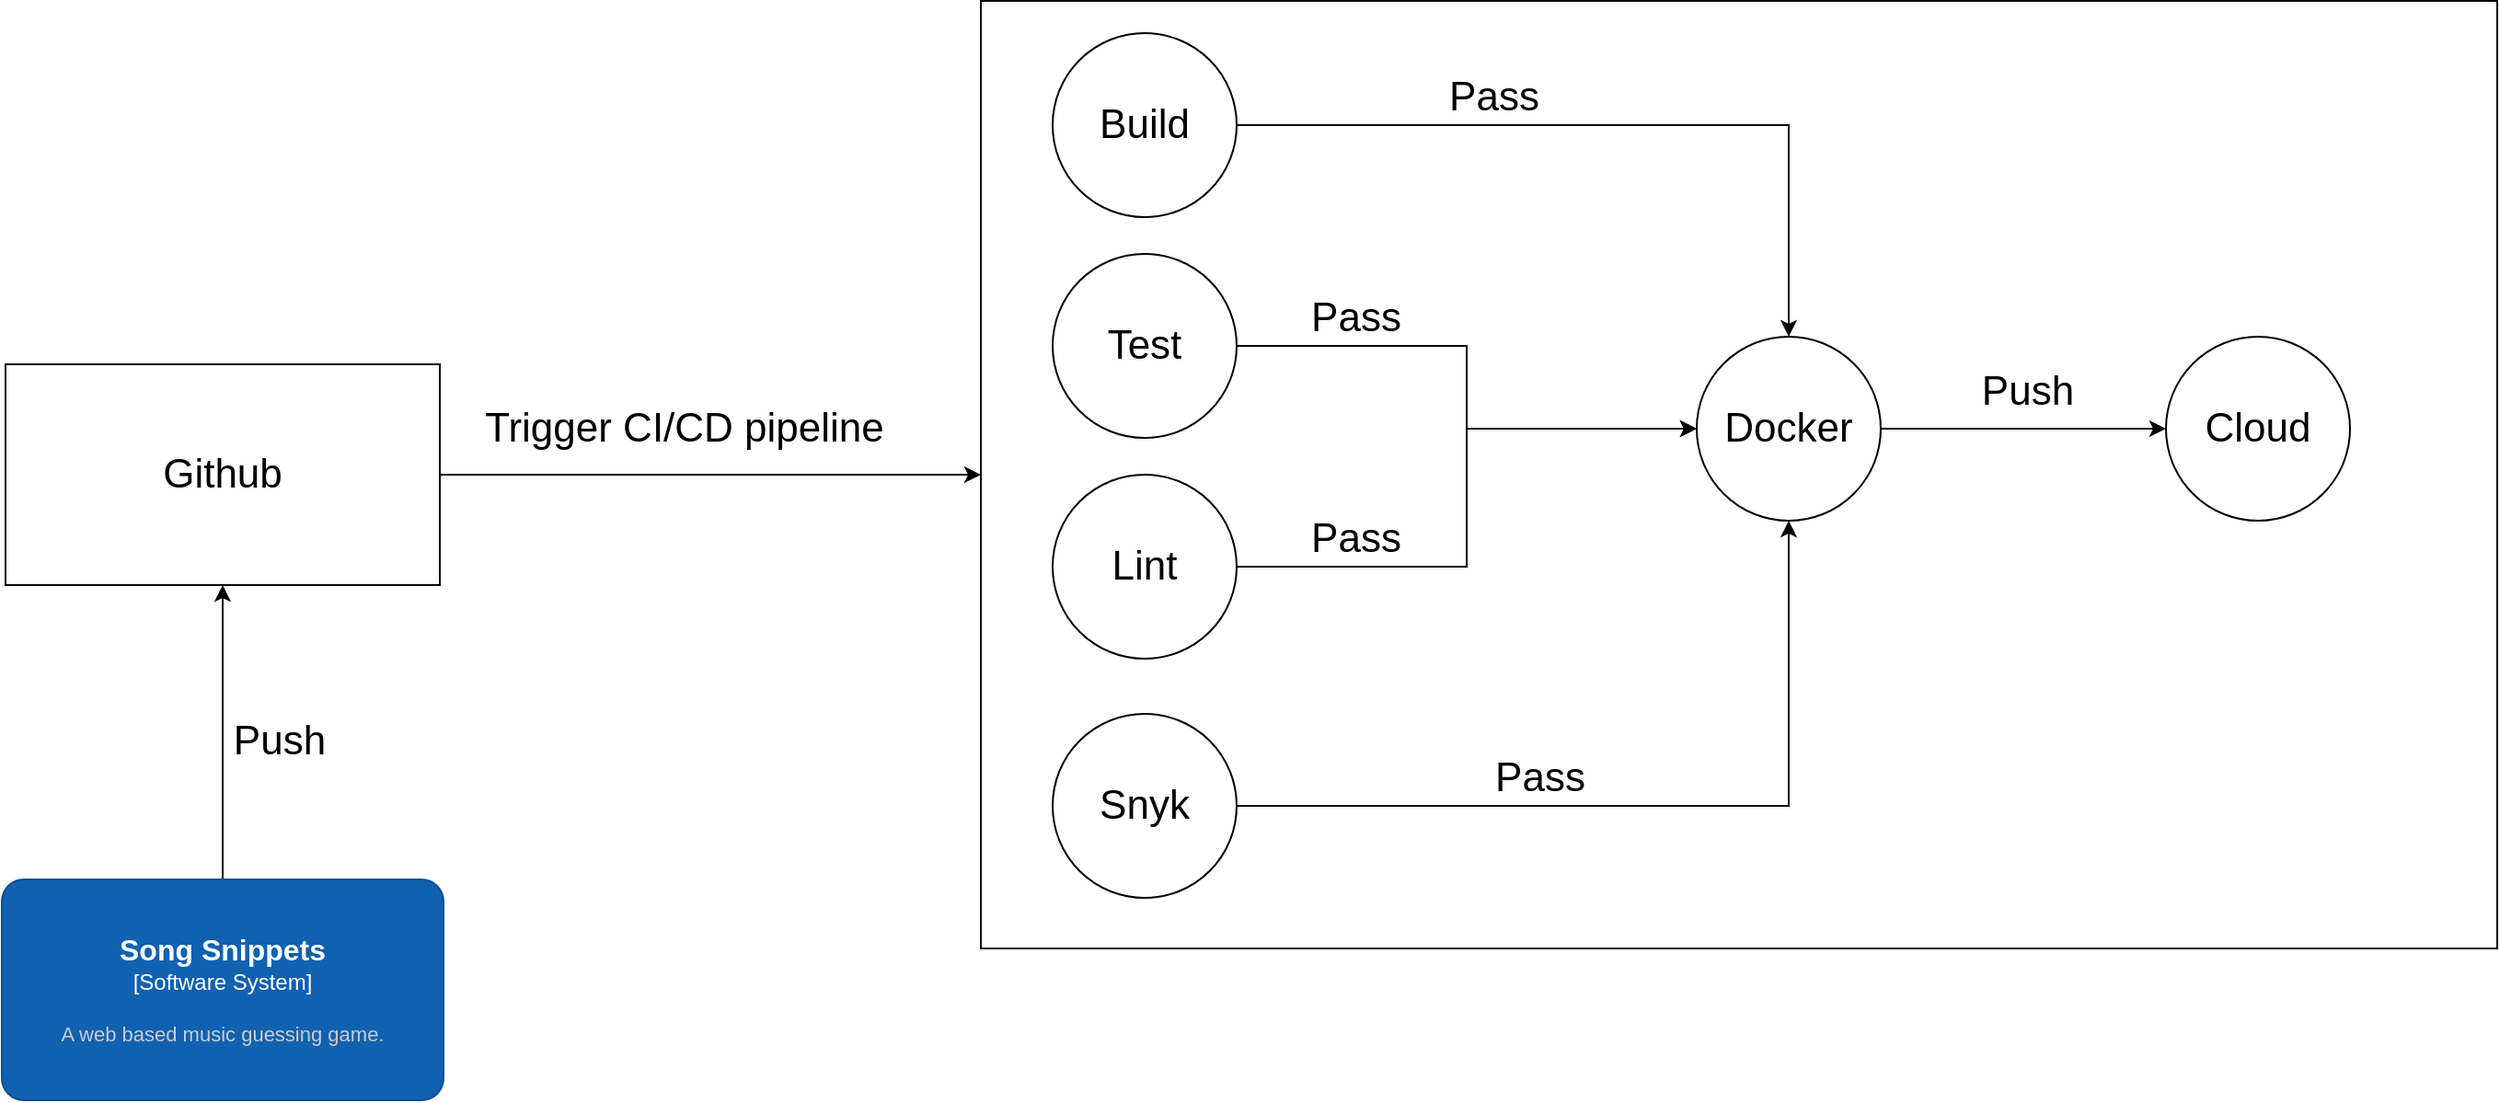 <mxfile version="24.8.4">
  <diagram name="Page-1" id="RVRdRL7vLZJ8BDP7MqQr">
    <mxGraphModel dx="1615" dy="1984" grid="1" gridSize="10" guides="1" tooltips="1" connect="1" arrows="1" fold="1" page="1" pageScale="1" pageWidth="827" pageHeight="1169" math="0" shadow="0">
      <root>
        <mxCell id="0" />
        <mxCell id="1" parent="0" />
        <mxCell id="3AiJn113C2eabqiWwvcP-3" style="edgeStyle=orthogonalEdgeStyle;rounded=0;orthogonalLoop=1;jettySize=auto;html=1;exitX=0.5;exitY=0;exitDx=0;exitDy=0;exitPerimeter=0;entryX=0.5;entryY=1;entryDx=0;entryDy=0;" parent="1" source="3AiJn113C2eabqiWwvcP-1" target="3AiJn113C2eabqiWwvcP-2" edge="1">
          <mxGeometry relative="1" as="geometry" />
        </mxCell>
        <object placeholders="1" c4Name="Song Snippets" c4Type="Software System" c4Description="A web based music guessing game." label="&lt;font style=&quot;font-size: 16px&quot;&gt;&lt;b&gt;%c4Name%&lt;/b&gt;&lt;/font&gt;&lt;div&gt;[%c4Type%]&lt;/div&gt;&lt;br&gt;&lt;div&gt;&lt;font style=&quot;font-size: 11px&quot;&gt;&lt;font color=&quot;#cccccc&quot;&gt;%c4Description%&lt;/font&gt;&lt;/div&gt;" id="3AiJn113C2eabqiWwvcP-1">
          <mxCell style="rounded=1;whiteSpace=wrap;html=1;labelBackgroundColor=none;fillColor=#1061B0;fontColor=#ffffff;align=center;arcSize=10;strokeColor=#0D5091;metaEdit=1;resizable=0;points=[[0.25,0,0],[0.5,0,0],[0.75,0,0],[1,0.25,0],[1,0.5,0],[1,0.75,0],[0.75,1,0],[0.5,1,0],[0.25,1,0],[0,0.75,0],[0,0.5,0],[0,0.25,0]];" parent="1" vertex="1">
            <mxGeometry x="174" y="270" width="240" height="120" as="geometry" />
          </mxCell>
        </object>
        <mxCell id="3AiJn113C2eabqiWwvcP-8" style="edgeStyle=orthogonalEdgeStyle;rounded=0;orthogonalLoop=1;jettySize=auto;html=1;exitX=1;exitY=0.5;exitDx=0;exitDy=0;entryX=0;entryY=0.5;entryDx=0;entryDy=0;" parent="1" source="3AiJn113C2eabqiWwvcP-2" target="3AiJn113C2eabqiWwvcP-7" edge="1">
          <mxGeometry relative="1" as="geometry" />
        </mxCell>
        <mxCell id="3AiJn113C2eabqiWwvcP-2" value="" style="rounded=0;whiteSpace=wrap;html=1;" parent="1" vertex="1">
          <mxGeometry x="176" y="-10" width="236" height="120" as="geometry" />
        </mxCell>
        <mxCell id="3AiJn113C2eabqiWwvcP-4" value="&lt;font style=&quot;font-size: 22px;&quot;&gt;Github&lt;/font&gt;" style="text;html=1;align=center;verticalAlign=middle;whiteSpace=wrap;rounded=0;" parent="1" vertex="1">
          <mxGeometry x="229" y="25" width="130" height="50" as="geometry" />
        </mxCell>
        <mxCell id="3AiJn113C2eabqiWwvcP-6" value="&lt;font style=&quot;font-size: 22px;&quot;&gt;Push&lt;/font&gt;" style="text;html=1;align=center;verticalAlign=middle;whiteSpace=wrap;rounded=0;" parent="1" vertex="1">
          <mxGeometry x="260" y="170" width="130" height="50" as="geometry" />
        </mxCell>
        <mxCell id="3AiJn113C2eabqiWwvcP-7" value="" style="rounded=0;whiteSpace=wrap;html=1;" parent="1" vertex="1">
          <mxGeometry x="706" y="-207.5" width="824" height="515" as="geometry" />
        </mxCell>
        <mxCell id="3AiJn113C2eabqiWwvcP-9" value="&lt;font style=&quot;font-size: 22px;&quot;&gt;Trigger CI/CD pipeline&lt;/font&gt;" style="text;html=1;align=center;verticalAlign=middle;whiteSpace=wrap;rounded=0;" parent="1" vertex="1">
          <mxGeometry x="410" width="270" height="50" as="geometry" />
        </mxCell>
        <mxCell id="AiiIwdQfmI5lRGGqSkhQ-5" style="edgeStyle=orthogonalEdgeStyle;rounded=0;orthogonalLoop=1;jettySize=auto;html=1;" edge="1" parent="1" source="3AiJn113C2eabqiWwvcP-10" target="3AiJn113C2eabqiWwvcP-21">
          <mxGeometry relative="1" as="geometry" />
        </mxCell>
        <mxCell id="3AiJn113C2eabqiWwvcP-10" value="" style="ellipse;whiteSpace=wrap;html=1;aspect=fixed;" parent="1" vertex="1">
          <mxGeometry x="745" y="-190" width="100" height="100" as="geometry" />
        </mxCell>
        <mxCell id="3AiJn113C2eabqiWwvcP-11" value="&lt;span style=&quot;font-size: 22px;&quot;&gt;Build&lt;/span&gt;" style="text;html=1;align=center;verticalAlign=middle;whiteSpace=wrap;rounded=0;" parent="1" vertex="1">
          <mxGeometry x="730" y="-165" width="130" height="50" as="geometry" />
        </mxCell>
        <mxCell id="AiiIwdQfmI5lRGGqSkhQ-6" style="edgeStyle=orthogonalEdgeStyle;rounded=0;orthogonalLoop=1;jettySize=auto;html=1;entryX=0;entryY=0.5;entryDx=0;entryDy=0;" edge="1" parent="1" source="3AiJn113C2eabqiWwvcP-12" target="3AiJn113C2eabqiWwvcP-21">
          <mxGeometry relative="1" as="geometry" />
        </mxCell>
        <mxCell id="3AiJn113C2eabqiWwvcP-12" value="" style="ellipse;whiteSpace=wrap;html=1;aspect=fixed;" parent="1" vertex="1">
          <mxGeometry x="745" y="-70" width="100" height="100" as="geometry" />
        </mxCell>
        <mxCell id="3AiJn113C2eabqiWwvcP-14" value="&lt;span style=&quot;font-size: 22px;&quot;&gt;Pass&lt;/span&gt;" style="text;html=1;align=center;verticalAlign=middle;whiteSpace=wrap;rounded=0;" parent="1" vertex="1">
          <mxGeometry x="920" y="-180" width="130" height="50" as="geometry" />
        </mxCell>
        <mxCell id="AiiIwdQfmI5lRGGqSkhQ-7" style="edgeStyle=orthogonalEdgeStyle;rounded=0;orthogonalLoop=1;jettySize=auto;html=1;" edge="1" parent="1" source="3AiJn113C2eabqiWwvcP-15" target="3AiJn113C2eabqiWwvcP-21">
          <mxGeometry relative="1" as="geometry" />
        </mxCell>
        <mxCell id="3AiJn113C2eabqiWwvcP-15" value="" style="ellipse;whiteSpace=wrap;html=1;aspect=fixed;" parent="1" vertex="1">
          <mxGeometry x="745" y="50" width="100" height="100" as="geometry" />
        </mxCell>
        <mxCell id="3AiJn113C2eabqiWwvcP-17" value="&lt;span style=&quot;font-size: 22px;&quot;&gt;Test&lt;/span&gt;" style="text;html=1;align=center;verticalAlign=middle;whiteSpace=wrap;rounded=0;" parent="1" vertex="1">
          <mxGeometry x="730" y="-45" width="130" height="50" as="geometry" />
        </mxCell>
        <mxCell id="3AiJn113C2eabqiWwvcP-18" value="&lt;span style=&quot;font-size: 22px;&quot;&gt;Lint&lt;/span&gt;" style="text;html=1;align=center;verticalAlign=middle;whiteSpace=wrap;rounded=0;" parent="1" vertex="1">
          <mxGeometry x="730" y="75" width="130" height="50" as="geometry" />
        </mxCell>
        <mxCell id="3AiJn113C2eabqiWwvcP-19" value="&lt;span style=&quot;font-size: 22px;&quot;&gt;Pass&lt;/span&gt;" style="text;html=1;align=center;verticalAlign=middle;whiteSpace=wrap;rounded=0;" parent="1" vertex="1">
          <mxGeometry x="845" y="60" width="130" height="50" as="geometry" />
        </mxCell>
        <mxCell id="3AiJn113C2eabqiWwvcP-21" value="" style="ellipse;whiteSpace=wrap;html=1;aspect=fixed;" parent="1" vertex="1">
          <mxGeometry x="1095" y="-25" width="100" height="100" as="geometry" />
        </mxCell>
        <mxCell id="3AiJn113C2eabqiWwvcP-23" value="&lt;span style=&quot;font-size: 22px;&quot;&gt;Pass&lt;/span&gt;" style="text;html=1;align=center;verticalAlign=middle;whiteSpace=wrap;rounded=0;" parent="1" vertex="1">
          <mxGeometry x="930" y="190" width="160" height="50" as="geometry" />
        </mxCell>
        <mxCell id="3AiJn113C2eabqiWwvcP-24" value="&lt;span style=&quot;font-size: 22px;&quot;&gt;Docker&lt;/span&gt;" style="text;html=1;align=center;verticalAlign=middle;whiteSpace=wrap;rounded=0;" parent="1" vertex="1">
          <mxGeometry x="1080" width="130" height="50" as="geometry" />
        </mxCell>
        <mxCell id="3AiJn113C2eabqiWwvcP-25" value="" style="ellipse;whiteSpace=wrap;html=1;aspect=fixed;" parent="1" vertex="1">
          <mxGeometry x="1350" y="-25" width="100" height="100" as="geometry" />
        </mxCell>
        <mxCell id="3AiJn113C2eabqiWwvcP-27" value="&lt;span style=&quot;font-size: 22px;&quot;&gt;Push&lt;/span&gt;" style="text;html=1;align=center;verticalAlign=middle;whiteSpace=wrap;rounded=0;" parent="1" vertex="1">
          <mxGeometry x="1210" y="-20" width="130" height="50" as="geometry" />
        </mxCell>
        <mxCell id="3AiJn113C2eabqiWwvcP-28" value="&lt;span style=&quot;font-size: 22px;&quot;&gt;Cloud&lt;/span&gt;" style="text;html=1;align=center;verticalAlign=middle;whiteSpace=wrap;rounded=0;" parent="1" vertex="1">
          <mxGeometry x="1335" width="130" height="50" as="geometry" />
        </mxCell>
        <mxCell id="AiiIwdQfmI5lRGGqSkhQ-8" style="edgeStyle=orthogonalEdgeStyle;rounded=0;orthogonalLoop=1;jettySize=auto;html=1;entryX=0.5;entryY=1;entryDx=0;entryDy=0;" edge="1" parent="1" source="AiiIwdQfmI5lRGGqSkhQ-3" target="3AiJn113C2eabqiWwvcP-21">
          <mxGeometry relative="1" as="geometry" />
        </mxCell>
        <mxCell id="AiiIwdQfmI5lRGGqSkhQ-3" value="" style="ellipse;whiteSpace=wrap;html=1;aspect=fixed;" vertex="1" parent="1">
          <mxGeometry x="745" y="180" width="100" height="100" as="geometry" />
        </mxCell>
        <mxCell id="AiiIwdQfmI5lRGGqSkhQ-2" value="&lt;span style=&quot;font-size: 22px;&quot;&gt;Snyk&lt;/span&gt;" style="text;html=1;align=center;verticalAlign=middle;whiteSpace=wrap;rounded=0;" vertex="1" parent="1">
          <mxGeometry x="730" y="205" width="130" height="50" as="geometry" />
        </mxCell>
        <mxCell id="AiiIwdQfmI5lRGGqSkhQ-4" value="&lt;span style=&quot;font-size: 22px;&quot;&gt;Pass&lt;/span&gt;" style="text;html=1;align=center;verticalAlign=middle;whiteSpace=wrap;rounded=0;" vertex="1" parent="1">
          <mxGeometry x="845" y="-60" width="130" height="50" as="geometry" />
        </mxCell>
        <mxCell id="AiiIwdQfmI5lRGGqSkhQ-9" style="edgeStyle=orthogonalEdgeStyle;rounded=0;orthogonalLoop=1;jettySize=auto;html=1;entryX=0.115;entryY=0.5;entryDx=0;entryDy=0;entryPerimeter=0;" edge="1" parent="1" source="3AiJn113C2eabqiWwvcP-21" target="3AiJn113C2eabqiWwvcP-28">
          <mxGeometry relative="1" as="geometry" />
        </mxCell>
      </root>
    </mxGraphModel>
  </diagram>
</mxfile>
